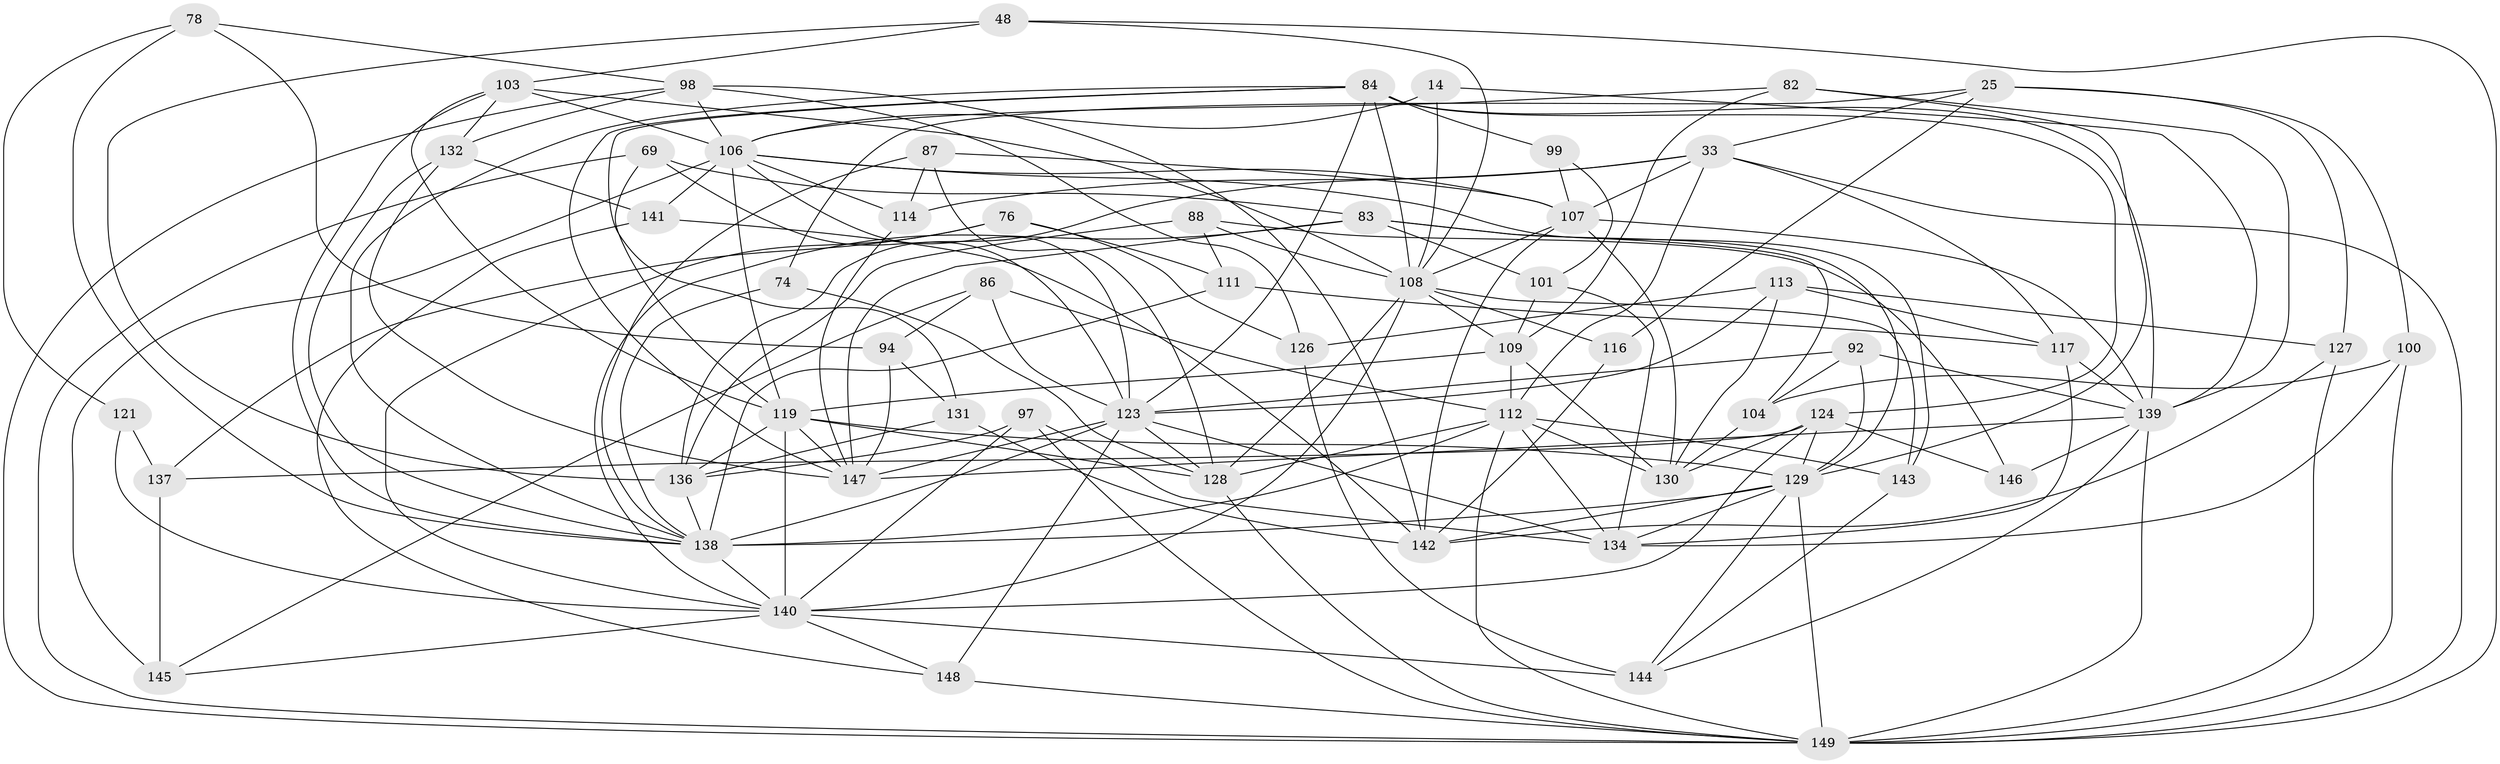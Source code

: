 // original degree distribution, {4: 1.0}
// Generated by graph-tools (version 1.1) at 2025/04/03/04/25 22:04:06]
// undirected, 59 vertices, 170 edges
graph export_dot {
graph [start="1"]
  node [color=gray90,style=filled];
  14;
  25 [super="+13"];
  33 [super="+16"];
  48 [super="+46"];
  69;
  74;
  76;
  78;
  82;
  83 [super="+39+53"];
  84 [super="+72+67"];
  86;
  87;
  88 [super="+58"];
  92;
  94;
  97;
  98 [super="+32"];
  99;
  100;
  101 [super="+64"];
  103 [super="+57+70"];
  104;
  106 [super="+89"];
  107 [super="+96"];
  108 [super="+51+71+61"];
  109 [super="+20+79"];
  111;
  112 [super="+73"];
  113 [super="+5"];
  114;
  116;
  117 [super="+95+81"];
  119 [super="+68+115"];
  121;
  123 [super="+80"];
  124 [super="+21+93+55"];
  126;
  127;
  128 [super="+40+62"];
  129 [super="+24+125+102"];
  130 [super="+63"];
  131;
  132 [super="+28"];
  134 [super="+120"];
  136 [super="+50+91"];
  137 [super="+56"];
  138 [super="+6+85+44+118+45"];
  139 [super="+8+110+27"];
  140 [super="+65+18+122"];
  141;
  142 [super="+105+133"];
  143;
  144 [super="+77"];
  145;
  146;
  147 [super="+135"];
  148;
  149 [super="+47+90+54+75"];
  14 -- 106;
  14 -- 139 [weight=2];
  14 -- 108;
  25 -- 116;
  25 -- 74 [weight=2];
  25 -- 100;
  25 -- 127;
  25 -- 33;
  33 -- 107 [weight=2];
  33 -- 112 [weight=2];
  33 -- 114;
  33 -- 117;
  33 -- 149;
  33 -- 136 [weight=2];
  48 -- 103 [weight=2];
  48 -- 149 [weight=2];
  48 -- 136;
  48 -- 108;
  69 -- 83;
  69 -- 119;
  69 -- 149;
  69 -- 123;
  74 -- 128;
  74 -- 138;
  76 -- 111;
  76 -- 126;
  76 -- 137;
  76 -- 140;
  78 -- 121;
  78 -- 94;
  78 -- 138;
  78 -- 98;
  82 -- 139;
  82 -- 109;
  82 -- 106;
  82 -- 129;
  83 -- 104;
  83 -- 147;
  83 -- 129;
  83 -- 140 [weight=2];
  83 -- 101 [weight=2];
  84 -- 139;
  84 -- 124 [weight=2];
  84 -- 138;
  84 -- 123;
  84 -- 108;
  84 -- 99 [weight=2];
  84 -- 131;
  84 -- 147;
  86 -- 145;
  86 -- 94;
  86 -- 112;
  86 -- 123;
  87 -- 114;
  87 -- 138;
  87 -- 107;
  87 -- 128;
  88 -- 111;
  88 -- 146 [weight=2];
  88 -- 108 [weight=2];
  88 -- 136;
  92 -- 104;
  92 -- 139;
  92 -- 129;
  92 -- 123;
  94 -- 147;
  94 -- 131;
  97 -- 134;
  97 -- 136;
  97 -- 140;
  97 -- 149;
  98 -- 126;
  98 -- 132 [weight=2];
  98 -- 106 [weight=2];
  98 -- 142;
  98 -- 149;
  99 -- 101;
  99 -- 107;
  100 -- 104;
  100 -- 134;
  100 -- 149;
  101 -- 109;
  101 -- 134 [weight=2];
  103 -- 132;
  103 -- 119 [weight=2];
  103 -- 106;
  103 -- 138;
  103 -- 108;
  104 -- 130;
  106 -- 145;
  106 -- 107;
  106 -- 141;
  106 -- 143;
  106 -- 114;
  106 -- 123;
  106 -- 119;
  107 -- 142 [weight=2];
  107 -- 139;
  107 -- 108;
  107 -- 130;
  108 -- 109 [weight=2];
  108 -- 128;
  108 -- 140;
  108 -- 143;
  108 -- 116 [weight=2];
  109 -- 112 [weight=2];
  109 -- 119;
  109 -- 130;
  111 -- 138;
  111 -- 117;
  112 -- 130;
  112 -- 143;
  112 -- 134;
  112 -- 128 [weight=2];
  112 -- 138;
  112 -- 149;
  113 -- 127;
  113 -- 130;
  113 -- 117 [weight=2];
  113 -- 126;
  113 -- 123;
  114 -- 147;
  116 -- 142;
  117 -- 139 [weight=2];
  117 -- 134 [weight=2];
  119 -- 140 [weight=3];
  119 -- 147;
  119 -- 128;
  119 -- 129;
  119 -- 136;
  121 -- 137 [weight=2];
  121 -- 140;
  123 -- 134 [weight=2];
  123 -- 128;
  123 -- 138;
  123 -- 147;
  123 -- 148;
  124 -- 137 [weight=2];
  124 -- 146;
  124 -- 129 [weight=3];
  124 -- 140;
  124 -- 130;
  126 -- 144;
  127 -- 142;
  127 -- 149;
  128 -- 149;
  129 -- 142 [weight=3];
  129 -- 134;
  129 -- 144;
  129 -- 149 [weight=2];
  129 -- 138 [weight=2];
  131 -- 136;
  131 -- 142;
  132 -- 141;
  132 -- 147;
  132 -- 138;
  136 -- 138;
  137 -- 145;
  138 -- 140 [weight=2];
  139 -- 146;
  139 -- 144;
  139 -- 147;
  139 -- 149;
  140 -- 144 [weight=2];
  140 -- 145;
  140 -- 148;
  141 -- 148;
  141 -- 142;
  143 -- 144;
  148 -- 149;
}
